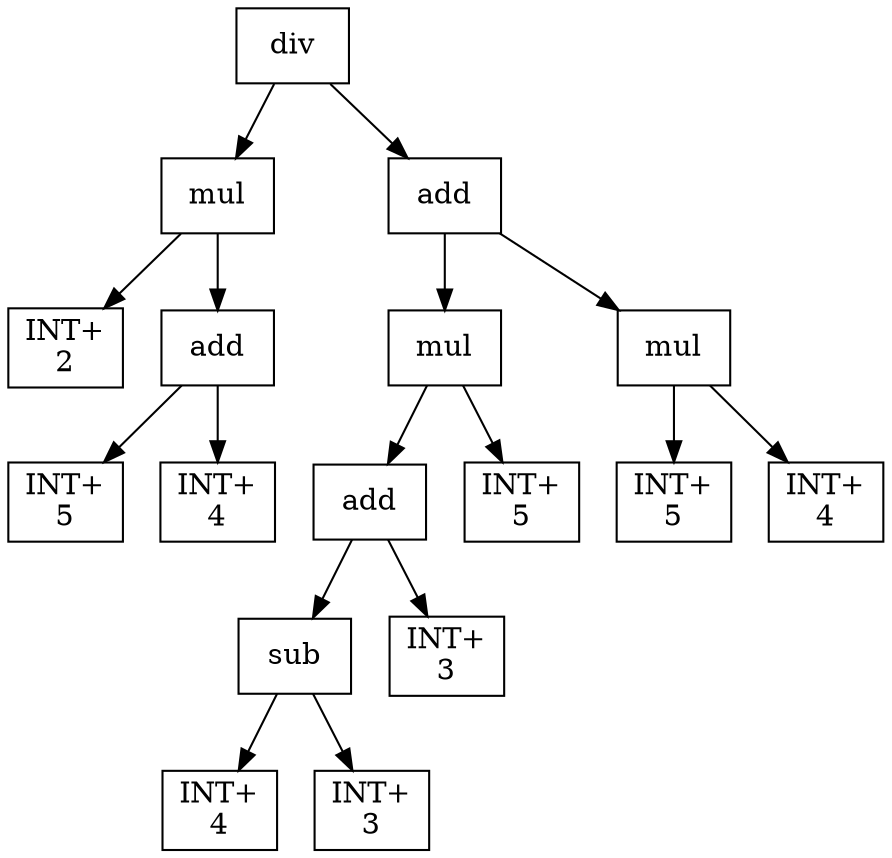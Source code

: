 digraph expr {
  node [shape=box];
  n1 [label="div"];
  n2 [label="mul"];
  n3 [label="INT+\n2"];
  n4 [label="add"];
  n5 [label="INT+\n5"];
  n6 [label="INT+\n4"];
  n4 -> n5;
  n4 -> n6;
  n2 -> n3;
  n2 -> n4;
  n7 [label="add"];
  n8 [label="mul"];
  n9 [label="add"];
  n10 [label="sub"];
  n11 [label="INT+\n4"];
  n12 [label="INT+\n3"];
  n10 -> n11;
  n10 -> n12;
  n13 [label="INT+\n3"];
  n9 -> n10;
  n9 -> n13;
  n14 [label="INT+\n5"];
  n8 -> n9;
  n8 -> n14;
  n15 [label="mul"];
  n16 [label="INT+\n5"];
  n17 [label="INT+\n4"];
  n15 -> n16;
  n15 -> n17;
  n7 -> n8;
  n7 -> n15;
  n1 -> n2;
  n1 -> n7;
}